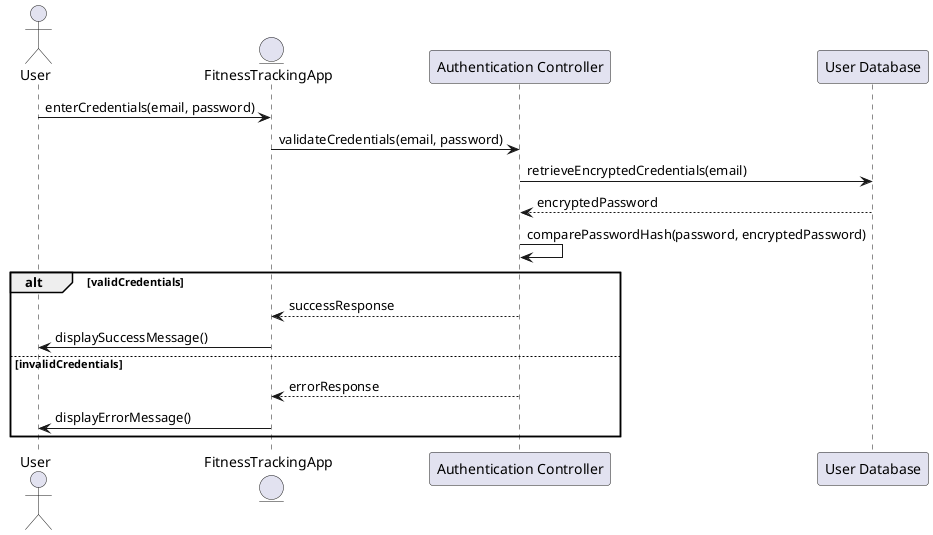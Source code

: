@startuml
actor User
entity "FitnessTrackingApp" as System
participant "Authentication Controller" as AuthController
participant "User Database" as UserDB

User -> System : enterCredentials(email, password)
System -> AuthController : validateCredentials(email, password)
AuthController -> UserDB : retrieveEncryptedCredentials(email)
UserDB --> AuthController : encryptedPassword
AuthController -> AuthController : comparePasswordHash(password, encryptedPassword)
alt validCredentials
    AuthController --> System : successResponse
    System -> User : displaySuccessMessage()
else invalidCredentials
    AuthController --> System : errorResponse
    System -> User : displayErrorMessage()
end
@enduml

